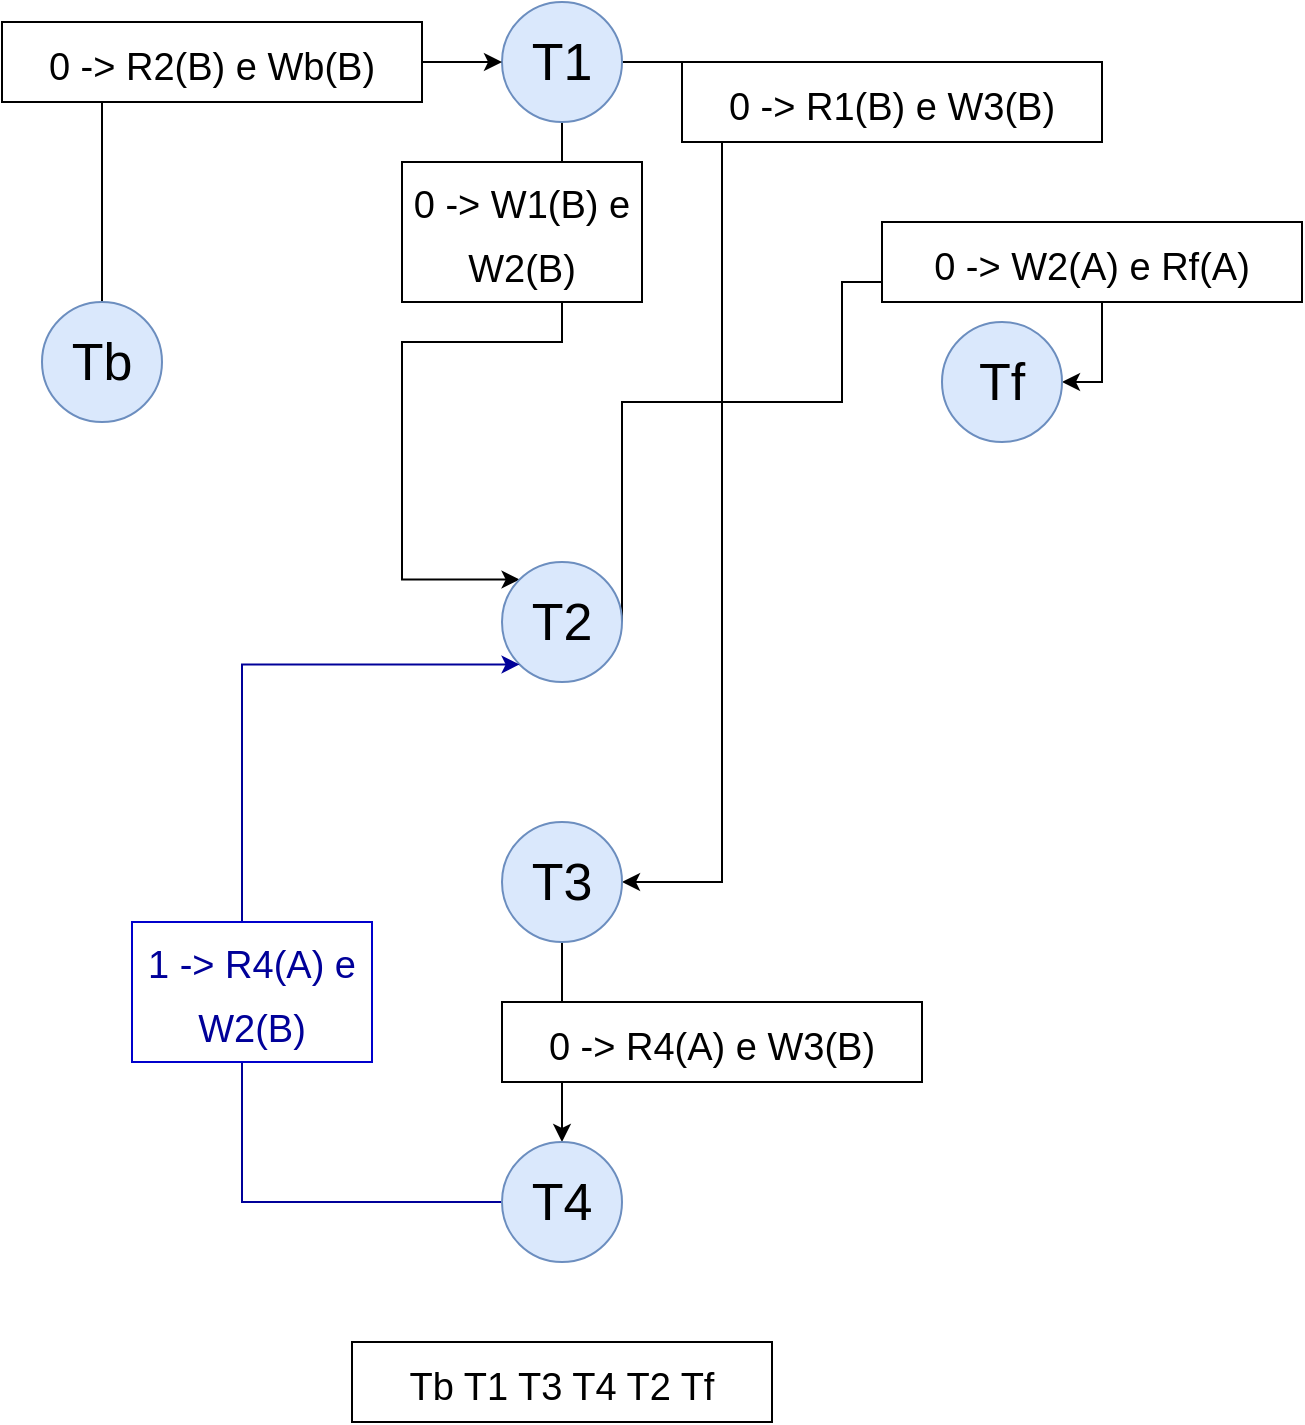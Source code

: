 <mxfile version="15.8.9" type="device"><diagram id="hIXGPJExHCq_r2Vf6dbo" name="Page-1"><mxGraphModel dx="644" dy="1066" grid="1" gridSize="10" guides="1" tooltips="1" connect="1" arrows="1" fold="1" page="1" pageScale="1" pageWidth="827" pageHeight="1169" math="0" shadow="0"><root><mxCell id="0"/><mxCell id="1" parent="0"/><mxCell id="kxLeuv1rfw5jRr4srdfH-16" style="edgeStyle=orthogonalEdgeStyle;rounded=0;orthogonalLoop=1;jettySize=auto;html=1;entryX=1;entryY=0.5;entryDx=0;entryDy=0;fontSize=19;" edge="1" parent="1" source="kxLeuv1rfw5jRr4srdfH-1" target="kxLeuv1rfw5jRr4srdfH-3"><mxGeometry relative="1" as="geometry"><Array as="points"><mxPoint x="370" y="100"/><mxPoint x="370" y="510"/></Array></mxGeometry></mxCell><mxCell id="kxLeuv1rfw5jRr4srdfH-30" style="edgeStyle=orthogonalEdgeStyle;rounded=0;orthogonalLoop=1;jettySize=auto;html=1;exitX=0.5;exitY=1;exitDx=0;exitDy=0;entryX=0;entryY=0;entryDx=0;entryDy=0;fontSize=19;fontColor=#000000;strokeColor=#000000;" edge="1" parent="1" source="kxLeuv1rfw5jRr4srdfH-1" target="kxLeuv1rfw5jRr4srdfH-2"><mxGeometry relative="1" as="geometry"><Array as="points"><mxPoint x="290" y="240"/><mxPoint x="210" y="240"/><mxPoint x="210" y="359"/></Array></mxGeometry></mxCell><mxCell id="kxLeuv1rfw5jRr4srdfH-1" value="&lt;font style=&quot;font-size: 26px&quot;&gt;T1&lt;/font&gt;" style="ellipse;whiteSpace=wrap;html=1;aspect=fixed;fillColor=#dae8fc;strokeColor=#6c8ebf;" vertex="1" parent="1"><mxGeometry x="260" y="70" width="60" height="60" as="geometry"/></mxCell><mxCell id="kxLeuv1rfw5jRr4srdfH-21" style="edgeStyle=orthogonalEdgeStyle;rounded=0;orthogonalLoop=1;jettySize=auto;html=1;entryX=1;entryY=0.5;entryDx=0;entryDy=0;fontSize=19;exitX=1;exitY=0.5;exitDx=0;exitDy=0;" edge="1" parent="1" source="kxLeuv1rfw5jRr4srdfH-2" target="kxLeuv1rfw5jRr4srdfH-6"><mxGeometry relative="1" as="geometry"><Array as="points"><mxPoint x="430" y="270"/><mxPoint x="430" y="210"/><mxPoint x="560" y="210"/><mxPoint x="560" y="260"/></Array></mxGeometry></mxCell><mxCell id="kxLeuv1rfw5jRr4srdfH-2" value="&lt;font style=&quot;font-size: 26px&quot;&gt;T2&lt;/font&gt;" style="ellipse;whiteSpace=wrap;html=1;aspect=fixed;fillColor=#dae8fc;strokeColor=#6c8ebf;" vertex="1" parent="1"><mxGeometry x="260" y="350" width="60" height="60" as="geometry"/></mxCell><mxCell id="kxLeuv1rfw5jRr4srdfH-10" style="edgeStyle=orthogonalEdgeStyle;rounded=0;orthogonalLoop=1;jettySize=auto;html=1;entryX=0.5;entryY=0;entryDx=0;entryDy=0;fontSize=26;" edge="1" parent="1" source="kxLeuv1rfw5jRr4srdfH-3" target="kxLeuv1rfw5jRr4srdfH-4"><mxGeometry relative="1" as="geometry"/></mxCell><mxCell id="kxLeuv1rfw5jRr4srdfH-3" value="&lt;font style=&quot;font-size: 26px&quot;&gt;T3&lt;/font&gt;" style="ellipse;whiteSpace=wrap;html=1;aspect=fixed;fillColor=#dae8fc;strokeColor=#6c8ebf;" vertex="1" parent="1"><mxGeometry x="260" y="480" width="60" height="60" as="geometry"/></mxCell><mxCell id="kxLeuv1rfw5jRr4srdfH-24" style="edgeStyle=orthogonalEdgeStyle;rounded=0;orthogonalLoop=1;jettySize=auto;html=1;entryX=0;entryY=1;entryDx=0;entryDy=0;fontSize=19;strokeColor=#000099;startArrow=none;exitX=0;exitY=0.5;exitDx=0;exitDy=0;" edge="1" parent="1" source="kxLeuv1rfw5jRr4srdfH-4" target="kxLeuv1rfw5jRr4srdfH-2"><mxGeometry relative="1" as="geometry"><Array as="points"><mxPoint x="130" y="670"/><mxPoint x="130" y="401"/></Array></mxGeometry></mxCell><mxCell id="kxLeuv1rfw5jRr4srdfH-4" value="&lt;font style=&quot;font-size: 26px&quot;&gt;T4&lt;/font&gt;" style="ellipse;whiteSpace=wrap;html=1;aspect=fixed;fillColor=#dae8fc;strokeColor=#6c8ebf;" vertex="1" parent="1"><mxGeometry x="260" y="640" width="60" height="60" as="geometry"/></mxCell><mxCell id="kxLeuv1rfw5jRr4srdfH-8" style="edgeStyle=orthogonalEdgeStyle;rounded=0;orthogonalLoop=1;jettySize=auto;html=1;entryX=0;entryY=0.5;entryDx=0;entryDy=0;fontSize=26;" edge="1" parent="1" source="kxLeuv1rfw5jRr4srdfH-5" target="kxLeuv1rfw5jRr4srdfH-1"><mxGeometry relative="1" as="geometry"><Array as="points"><mxPoint x="60" y="100"/></Array></mxGeometry></mxCell><mxCell id="kxLeuv1rfw5jRr4srdfH-5" value="&lt;font style=&quot;font-size: 26px&quot;&gt;Tb&lt;/font&gt;" style="ellipse;whiteSpace=wrap;html=1;aspect=fixed;fillColor=#dae8fc;strokeColor=#6c8ebf;" vertex="1" parent="1"><mxGeometry x="30" y="220" width="60" height="60" as="geometry"/></mxCell><mxCell id="kxLeuv1rfw5jRr4srdfH-6" value="&lt;font style=&quot;font-size: 26px&quot;&gt;Tf&lt;/font&gt;" style="ellipse;whiteSpace=wrap;html=1;aspect=fixed;fillColor=#dae8fc;strokeColor=#6c8ebf;" vertex="1" parent="1"><mxGeometry x="480" y="230" width="60" height="60" as="geometry"/></mxCell><mxCell id="kxLeuv1rfw5jRr4srdfH-9" value="&lt;font style=&quot;font-size: 19px&quot;&gt;0 -&amp;gt; R2(B) e Wb(B)&lt;/font&gt;" style="rounded=0;whiteSpace=wrap;html=1;fontSize=26;" vertex="1" parent="1"><mxGeometry x="10" y="80" width="210" height="40" as="geometry"/></mxCell><mxCell id="kxLeuv1rfw5jRr4srdfH-14" value="&lt;font style=&quot;font-size: 19px&quot;&gt;0 -&amp;gt; R4(A) e W3(B)&lt;/font&gt;" style="rounded=0;whiteSpace=wrap;html=1;fontSize=26;" vertex="1" parent="1"><mxGeometry x="260" y="570" width="210" height="40" as="geometry"/></mxCell><mxCell id="kxLeuv1rfw5jRr4srdfH-17" value="&lt;font style=&quot;font-size: 19px&quot;&gt;0 -&amp;gt; R1(B) e W3(B)&lt;/font&gt;" style="rounded=0;whiteSpace=wrap;html=1;fontSize=26;" vertex="1" parent="1"><mxGeometry x="350" y="100" width="210" height="40" as="geometry"/></mxCell><mxCell id="kxLeuv1rfw5jRr4srdfH-19" value="&lt;font style=&quot;font-size: 19px&quot;&gt;0 -&amp;gt; W2(A) e Rf(A)&lt;/font&gt;" style="rounded=0;whiteSpace=wrap;html=1;fontSize=26;" vertex="1" parent="1"><mxGeometry x="450" y="180" width="210" height="40" as="geometry"/></mxCell><mxCell id="kxLeuv1rfw5jRr4srdfH-25" value="&lt;font style=&quot;font-size: 19px&quot;&gt;1 -&amp;gt; R4(A) e W2(B)&lt;/font&gt;" style="rounded=0;whiteSpace=wrap;html=1;fontSize=26;strokeColor=#0000CC;fontColor=#000099;" vertex="1" parent="1"><mxGeometry x="75" y="530" width="120" height="70" as="geometry"/></mxCell><mxCell id="kxLeuv1rfw5jRr4srdfH-15" value="&lt;font style=&quot;font-size: 19px&quot;&gt;0 -&amp;gt; W1(B) e W2(B)&lt;/font&gt;" style="rounded=0;whiteSpace=wrap;html=1;fontSize=26;" vertex="1" parent="1"><mxGeometry x="210" y="150" width="120" height="70" as="geometry"/></mxCell><mxCell id="kxLeuv1rfw5jRr4srdfH-32" value="&lt;font style=&quot;font-size: 19px&quot;&gt;Tb T1 T3 T4 T2 Tf&lt;/font&gt;" style="rounded=0;whiteSpace=wrap;html=1;fontSize=26;" vertex="1" parent="1"><mxGeometry x="185" y="740" width="210" height="40" as="geometry"/></mxCell></root></mxGraphModel></diagram></mxfile>